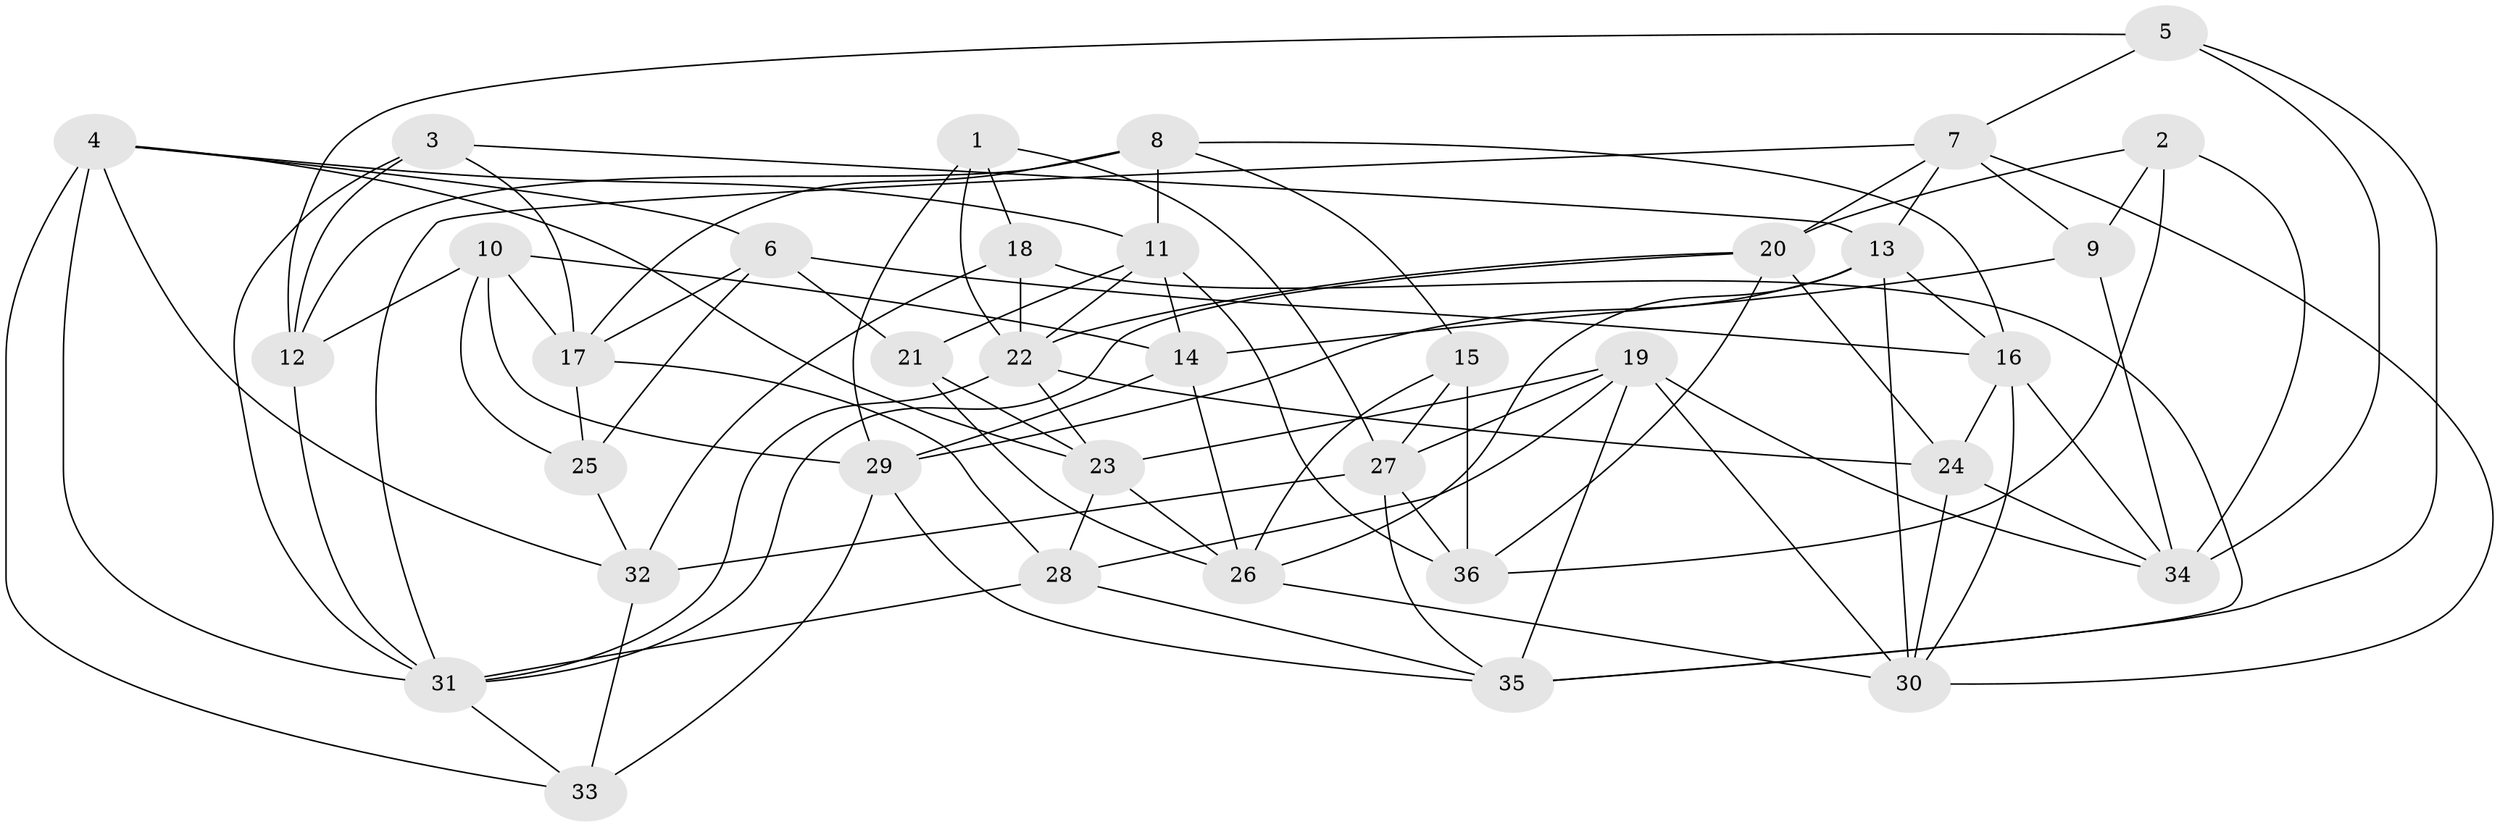 // original degree distribution, {4: 1.0}
// Generated by graph-tools (version 1.1) at 2025/03/03/09/25 03:03:00]
// undirected, 36 vertices, 95 edges
graph export_dot {
graph [start="1"]
  node [color=gray90,style=filled];
  1;
  2;
  3;
  4;
  5;
  6;
  7;
  8;
  9;
  10;
  11;
  12;
  13;
  14;
  15;
  16;
  17;
  18;
  19;
  20;
  21;
  22;
  23;
  24;
  25;
  26;
  27;
  28;
  29;
  30;
  31;
  32;
  33;
  34;
  35;
  36;
  1 -- 18 [weight=1.0];
  1 -- 22 [weight=1.0];
  1 -- 27 [weight=1.0];
  1 -- 29 [weight=1.0];
  2 -- 9 [weight=1.0];
  2 -- 20 [weight=1.0];
  2 -- 34 [weight=1.0];
  2 -- 36 [weight=1.0];
  3 -- 12 [weight=1.0];
  3 -- 13 [weight=1.0];
  3 -- 17 [weight=1.0];
  3 -- 31 [weight=1.0];
  4 -- 6 [weight=1.0];
  4 -- 11 [weight=1.0];
  4 -- 23 [weight=1.0];
  4 -- 31 [weight=1.0];
  4 -- 32 [weight=1.0];
  4 -- 33 [weight=1.0];
  5 -- 7 [weight=1.0];
  5 -- 12 [weight=1.0];
  5 -- 34 [weight=1.0];
  5 -- 35 [weight=1.0];
  6 -- 16 [weight=1.0];
  6 -- 17 [weight=1.0];
  6 -- 21 [weight=1.0];
  6 -- 25 [weight=2.0];
  7 -- 9 [weight=1.0];
  7 -- 13 [weight=1.0];
  7 -- 20 [weight=1.0];
  7 -- 30 [weight=1.0];
  7 -- 31 [weight=1.0];
  8 -- 11 [weight=2.0];
  8 -- 12 [weight=1.0];
  8 -- 15 [weight=1.0];
  8 -- 16 [weight=1.0];
  8 -- 17 [weight=1.0];
  9 -- 14 [weight=2.0];
  9 -- 34 [weight=2.0];
  10 -- 12 [weight=2.0];
  10 -- 14 [weight=1.0];
  10 -- 17 [weight=1.0];
  10 -- 25 [weight=1.0];
  10 -- 29 [weight=1.0];
  11 -- 14 [weight=1.0];
  11 -- 21 [weight=1.0];
  11 -- 22 [weight=1.0];
  11 -- 36 [weight=2.0];
  12 -- 31 [weight=1.0];
  13 -- 16 [weight=1.0];
  13 -- 26 [weight=1.0];
  13 -- 29 [weight=1.0];
  13 -- 30 [weight=1.0];
  14 -- 26 [weight=1.0];
  14 -- 29 [weight=1.0];
  15 -- 26 [weight=1.0];
  15 -- 27 [weight=1.0];
  15 -- 36 [weight=1.0];
  16 -- 24 [weight=1.0];
  16 -- 30 [weight=1.0];
  16 -- 34 [weight=1.0];
  17 -- 25 [weight=2.0];
  17 -- 28 [weight=2.0];
  18 -- 22 [weight=2.0];
  18 -- 32 [weight=2.0];
  18 -- 35 [weight=1.0];
  19 -- 23 [weight=1.0];
  19 -- 27 [weight=1.0];
  19 -- 28 [weight=1.0];
  19 -- 30 [weight=1.0];
  19 -- 34 [weight=1.0];
  19 -- 35 [weight=1.0];
  20 -- 22 [weight=1.0];
  20 -- 24 [weight=1.0];
  20 -- 31 [weight=1.0];
  20 -- 36 [weight=1.0];
  21 -- 23 [weight=1.0];
  21 -- 26 [weight=1.0];
  22 -- 23 [weight=1.0];
  22 -- 24 [weight=1.0];
  22 -- 31 [weight=1.0];
  23 -- 26 [weight=1.0];
  23 -- 28 [weight=1.0];
  24 -- 30 [weight=1.0];
  24 -- 34 [weight=2.0];
  25 -- 32 [weight=1.0];
  26 -- 30 [weight=1.0];
  27 -- 32 [weight=1.0];
  27 -- 35 [weight=1.0];
  27 -- 36 [weight=1.0];
  28 -- 31 [weight=1.0];
  28 -- 35 [weight=1.0];
  29 -- 33 [weight=1.0];
  29 -- 35 [weight=1.0];
  31 -- 33 [weight=1.0];
  32 -- 33 [weight=1.0];
}

